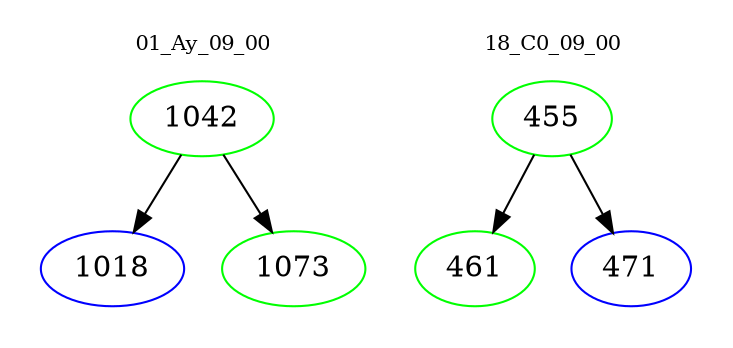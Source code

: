 digraph{
subgraph cluster_0 {
color = white
label = "01_Ay_09_00";
fontsize=10;
T0_1042 [label="1042", color="green"]
T0_1042 -> T0_1018 [color="black"]
T0_1018 [label="1018", color="blue"]
T0_1042 -> T0_1073 [color="black"]
T0_1073 [label="1073", color="green"]
}
subgraph cluster_1 {
color = white
label = "18_C0_09_00";
fontsize=10;
T1_455 [label="455", color="green"]
T1_455 -> T1_461 [color="black"]
T1_461 [label="461", color="green"]
T1_455 -> T1_471 [color="black"]
T1_471 [label="471", color="blue"]
}
}
